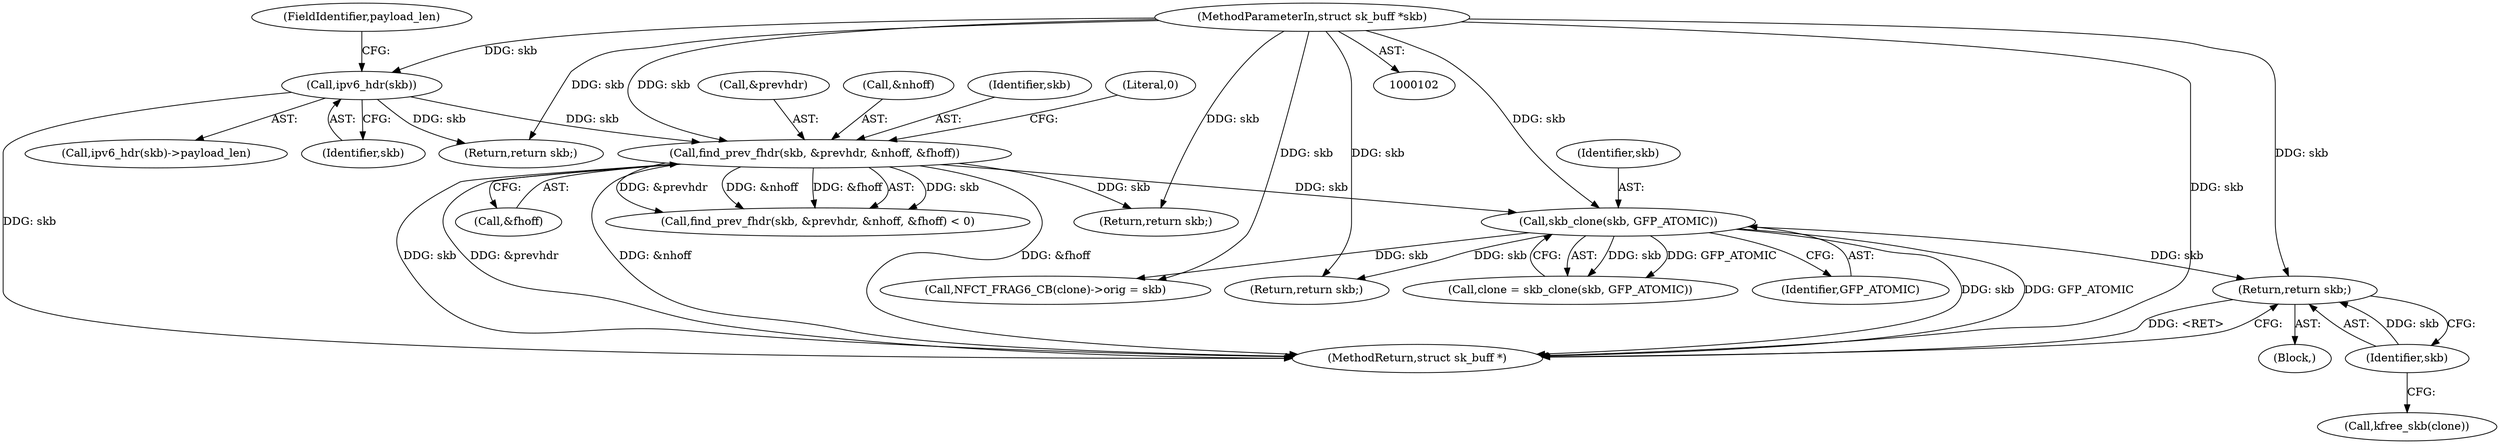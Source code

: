 digraph "0_linux_9e2dcf72023d1447f09c47d77c99b0c49659e5ce@pointer" {
"1000316" [label="(Return,return skb;)"];
"1000317" [label="(Identifier,skb)"];
"1000103" [label="(MethodParameterIn,struct sk_buff *skb)"];
"1000150" [label="(Call,skb_clone(skb, GFP_ATOMIC))"];
"1000137" [label="(Call,find_prev_fhdr(skb, &prevhdr, &nhoff, &fhoff))"];
"1000126" [label="(Call,ipv6_hdr(skb))"];
"1000139" [label="(Call,&prevhdr)"];
"1000126" [label="(Call,ipv6_hdr(skb))"];
"1000316" [label="(Return,return skb;)"];
"1000128" [label="(FieldIdentifier,payload_len)"];
"1000314" [label="(Call,kfree_skb(clone))"];
"1000151" [label="(Identifier,skb)"];
"1000137" [label="(Call,find_prev_fhdr(skb, &prevhdr, &nhoff, &fhoff))"];
"1000143" [label="(Call,&fhoff)"];
"1000141" [label="(Call,&nhoff)"];
"1000136" [label="(Call,find_prev_fhdr(skb, &prevhdr, &nhoff, &fhoff) < 0)"];
"1000138" [label="(Identifier,skb)"];
"1000148" [label="(Call,clone = skb_clone(skb, GFP_ATOMIC))"];
"1000160" [label="(Return,return skb;)"];
"1000146" [label="(Return,return skb;)"];
"1000133" [label="(Return,return skb;)"];
"1000125" [label="(Call,ipv6_hdr(skb)->payload_len)"];
"1000162" [label="(Call,NFCT_FRAG6_CB(clone)->orig = skb)"];
"1000127" [label="(Identifier,skb)"];
"1000103" [label="(MethodParameterIn,struct sk_buff *skb)"];
"1000152" [label="(Identifier,GFP_ATOMIC)"];
"1000145" [label="(Literal,0)"];
"1000317" [label="(Identifier,skb)"];
"1000105" [label="(Block,)"];
"1000150" [label="(Call,skb_clone(skb, GFP_ATOMIC))"];
"1000318" [label="(MethodReturn,struct sk_buff *)"];
"1000316" -> "1000105"  [label="AST: "];
"1000316" -> "1000317"  [label="CFG: "];
"1000317" -> "1000316"  [label="AST: "];
"1000318" -> "1000316"  [label="CFG: "];
"1000316" -> "1000318"  [label="DDG: <RET>"];
"1000317" -> "1000316"  [label="DDG: skb"];
"1000103" -> "1000316"  [label="DDG: skb"];
"1000150" -> "1000316"  [label="DDG: skb"];
"1000317" -> "1000314"  [label="CFG: "];
"1000103" -> "1000102"  [label="AST: "];
"1000103" -> "1000318"  [label="DDG: skb"];
"1000103" -> "1000126"  [label="DDG: skb"];
"1000103" -> "1000133"  [label="DDG: skb"];
"1000103" -> "1000137"  [label="DDG: skb"];
"1000103" -> "1000146"  [label="DDG: skb"];
"1000103" -> "1000150"  [label="DDG: skb"];
"1000103" -> "1000160"  [label="DDG: skb"];
"1000103" -> "1000162"  [label="DDG: skb"];
"1000150" -> "1000148"  [label="AST: "];
"1000150" -> "1000152"  [label="CFG: "];
"1000151" -> "1000150"  [label="AST: "];
"1000152" -> "1000150"  [label="AST: "];
"1000148" -> "1000150"  [label="CFG: "];
"1000150" -> "1000318"  [label="DDG: skb"];
"1000150" -> "1000318"  [label="DDG: GFP_ATOMIC"];
"1000150" -> "1000148"  [label="DDG: skb"];
"1000150" -> "1000148"  [label="DDG: GFP_ATOMIC"];
"1000137" -> "1000150"  [label="DDG: skb"];
"1000150" -> "1000160"  [label="DDG: skb"];
"1000150" -> "1000162"  [label="DDG: skb"];
"1000137" -> "1000136"  [label="AST: "];
"1000137" -> "1000143"  [label="CFG: "];
"1000138" -> "1000137"  [label="AST: "];
"1000139" -> "1000137"  [label="AST: "];
"1000141" -> "1000137"  [label="AST: "];
"1000143" -> "1000137"  [label="AST: "];
"1000145" -> "1000137"  [label="CFG: "];
"1000137" -> "1000318"  [label="DDG: &nhoff"];
"1000137" -> "1000318"  [label="DDG: &prevhdr"];
"1000137" -> "1000318"  [label="DDG: &fhoff"];
"1000137" -> "1000318"  [label="DDG: skb"];
"1000137" -> "1000136"  [label="DDG: skb"];
"1000137" -> "1000136"  [label="DDG: &prevhdr"];
"1000137" -> "1000136"  [label="DDG: &nhoff"];
"1000137" -> "1000136"  [label="DDG: &fhoff"];
"1000126" -> "1000137"  [label="DDG: skb"];
"1000137" -> "1000146"  [label="DDG: skb"];
"1000126" -> "1000125"  [label="AST: "];
"1000126" -> "1000127"  [label="CFG: "];
"1000127" -> "1000126"  [label="AST: "];
"1000128" -> "1000126"  [label="CFG: "];
"1000126" -> "1000318"  [label="DDG: skb"];
"1000126" -> "1000133"  [label="DDG: skb"];
}
